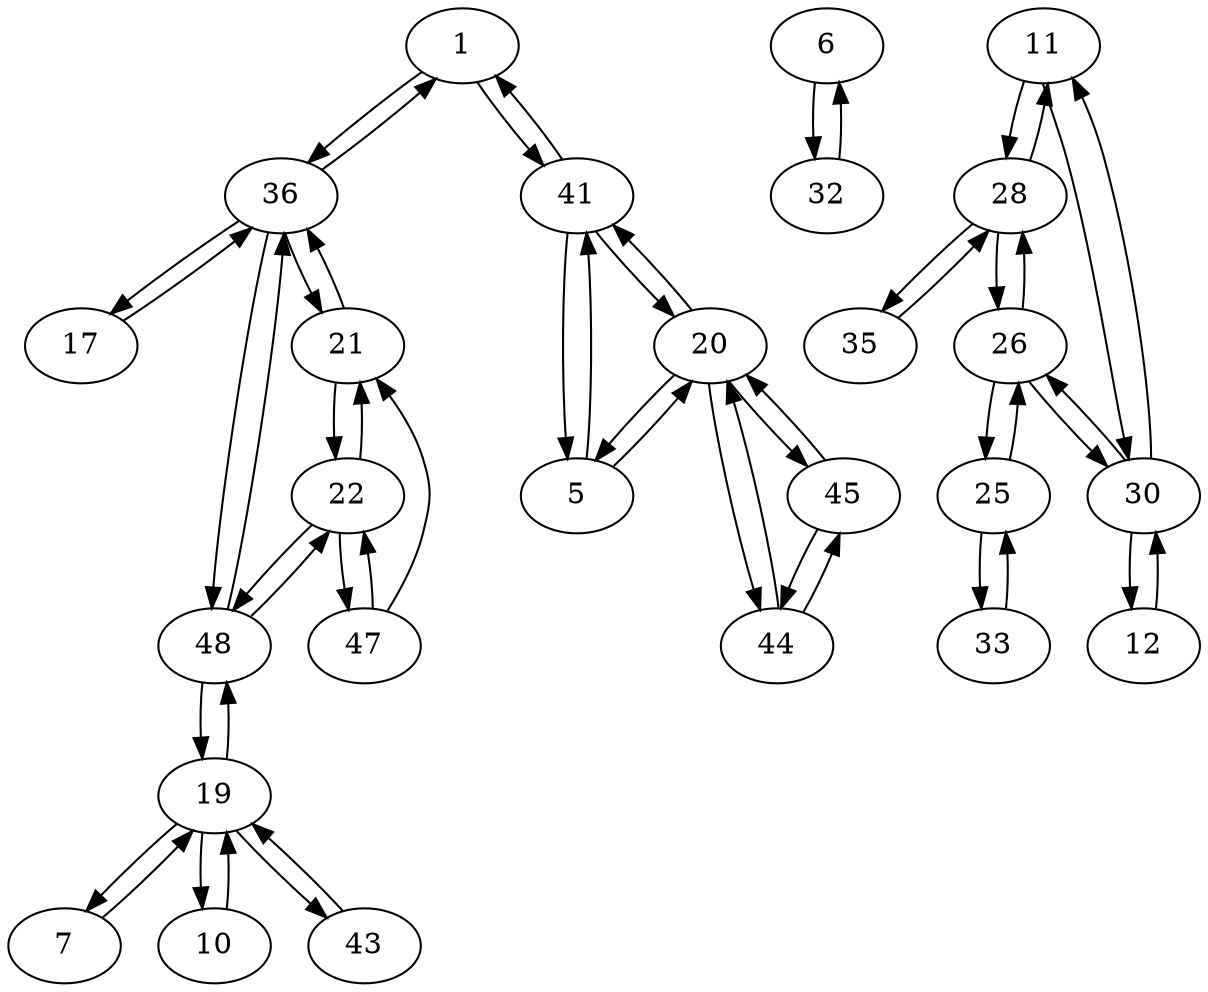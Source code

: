digraph G {
  1 -> 36;
  1 -> 41;
  5 -> 20;
  5 -> 41;
  6 -> 32;
  7 -> 19;
  10 -> 19;
  11 -> 28;
  11 -> 30;
  12 -> 30;
  17 -> 36;
  19 -> 7;
  19 -> 10;
  19 -> 43;
  19 -> 48;
  20 -> 5;
  20 -> 41;
  20 -> 44;
  20 -> 45;
  21 -> 22;
  21 -> 36;
  22 -> 21;
  22 -> 47;
  22 -> 48;
  25 -> 26;
  25 -> 33;
  26 -> 25;
  26 -> 28;
  26 -> 30;
  28 -> 11;
  28 -> 26;
  28 -> 35;
  30 -> 11;
  30 -> 12;
  30 -> 26;
  32 -> 6;
  33 -> 25;
  35 -> 28;
  36 -> 1;
  36 -> 17;
  36 -> 21;
  36 -> 48;
  41 -> 1;
  41 -> 5;
  41 -> 20;
  43 -> 19;
  44 -> 20;
  44 -> 45;
  45 -> 20;
  45 -> 44;
  47 -> 21;
  47 -> 22;
  48 -> 19;
  48 -> 22;
  48 -> 36;
}